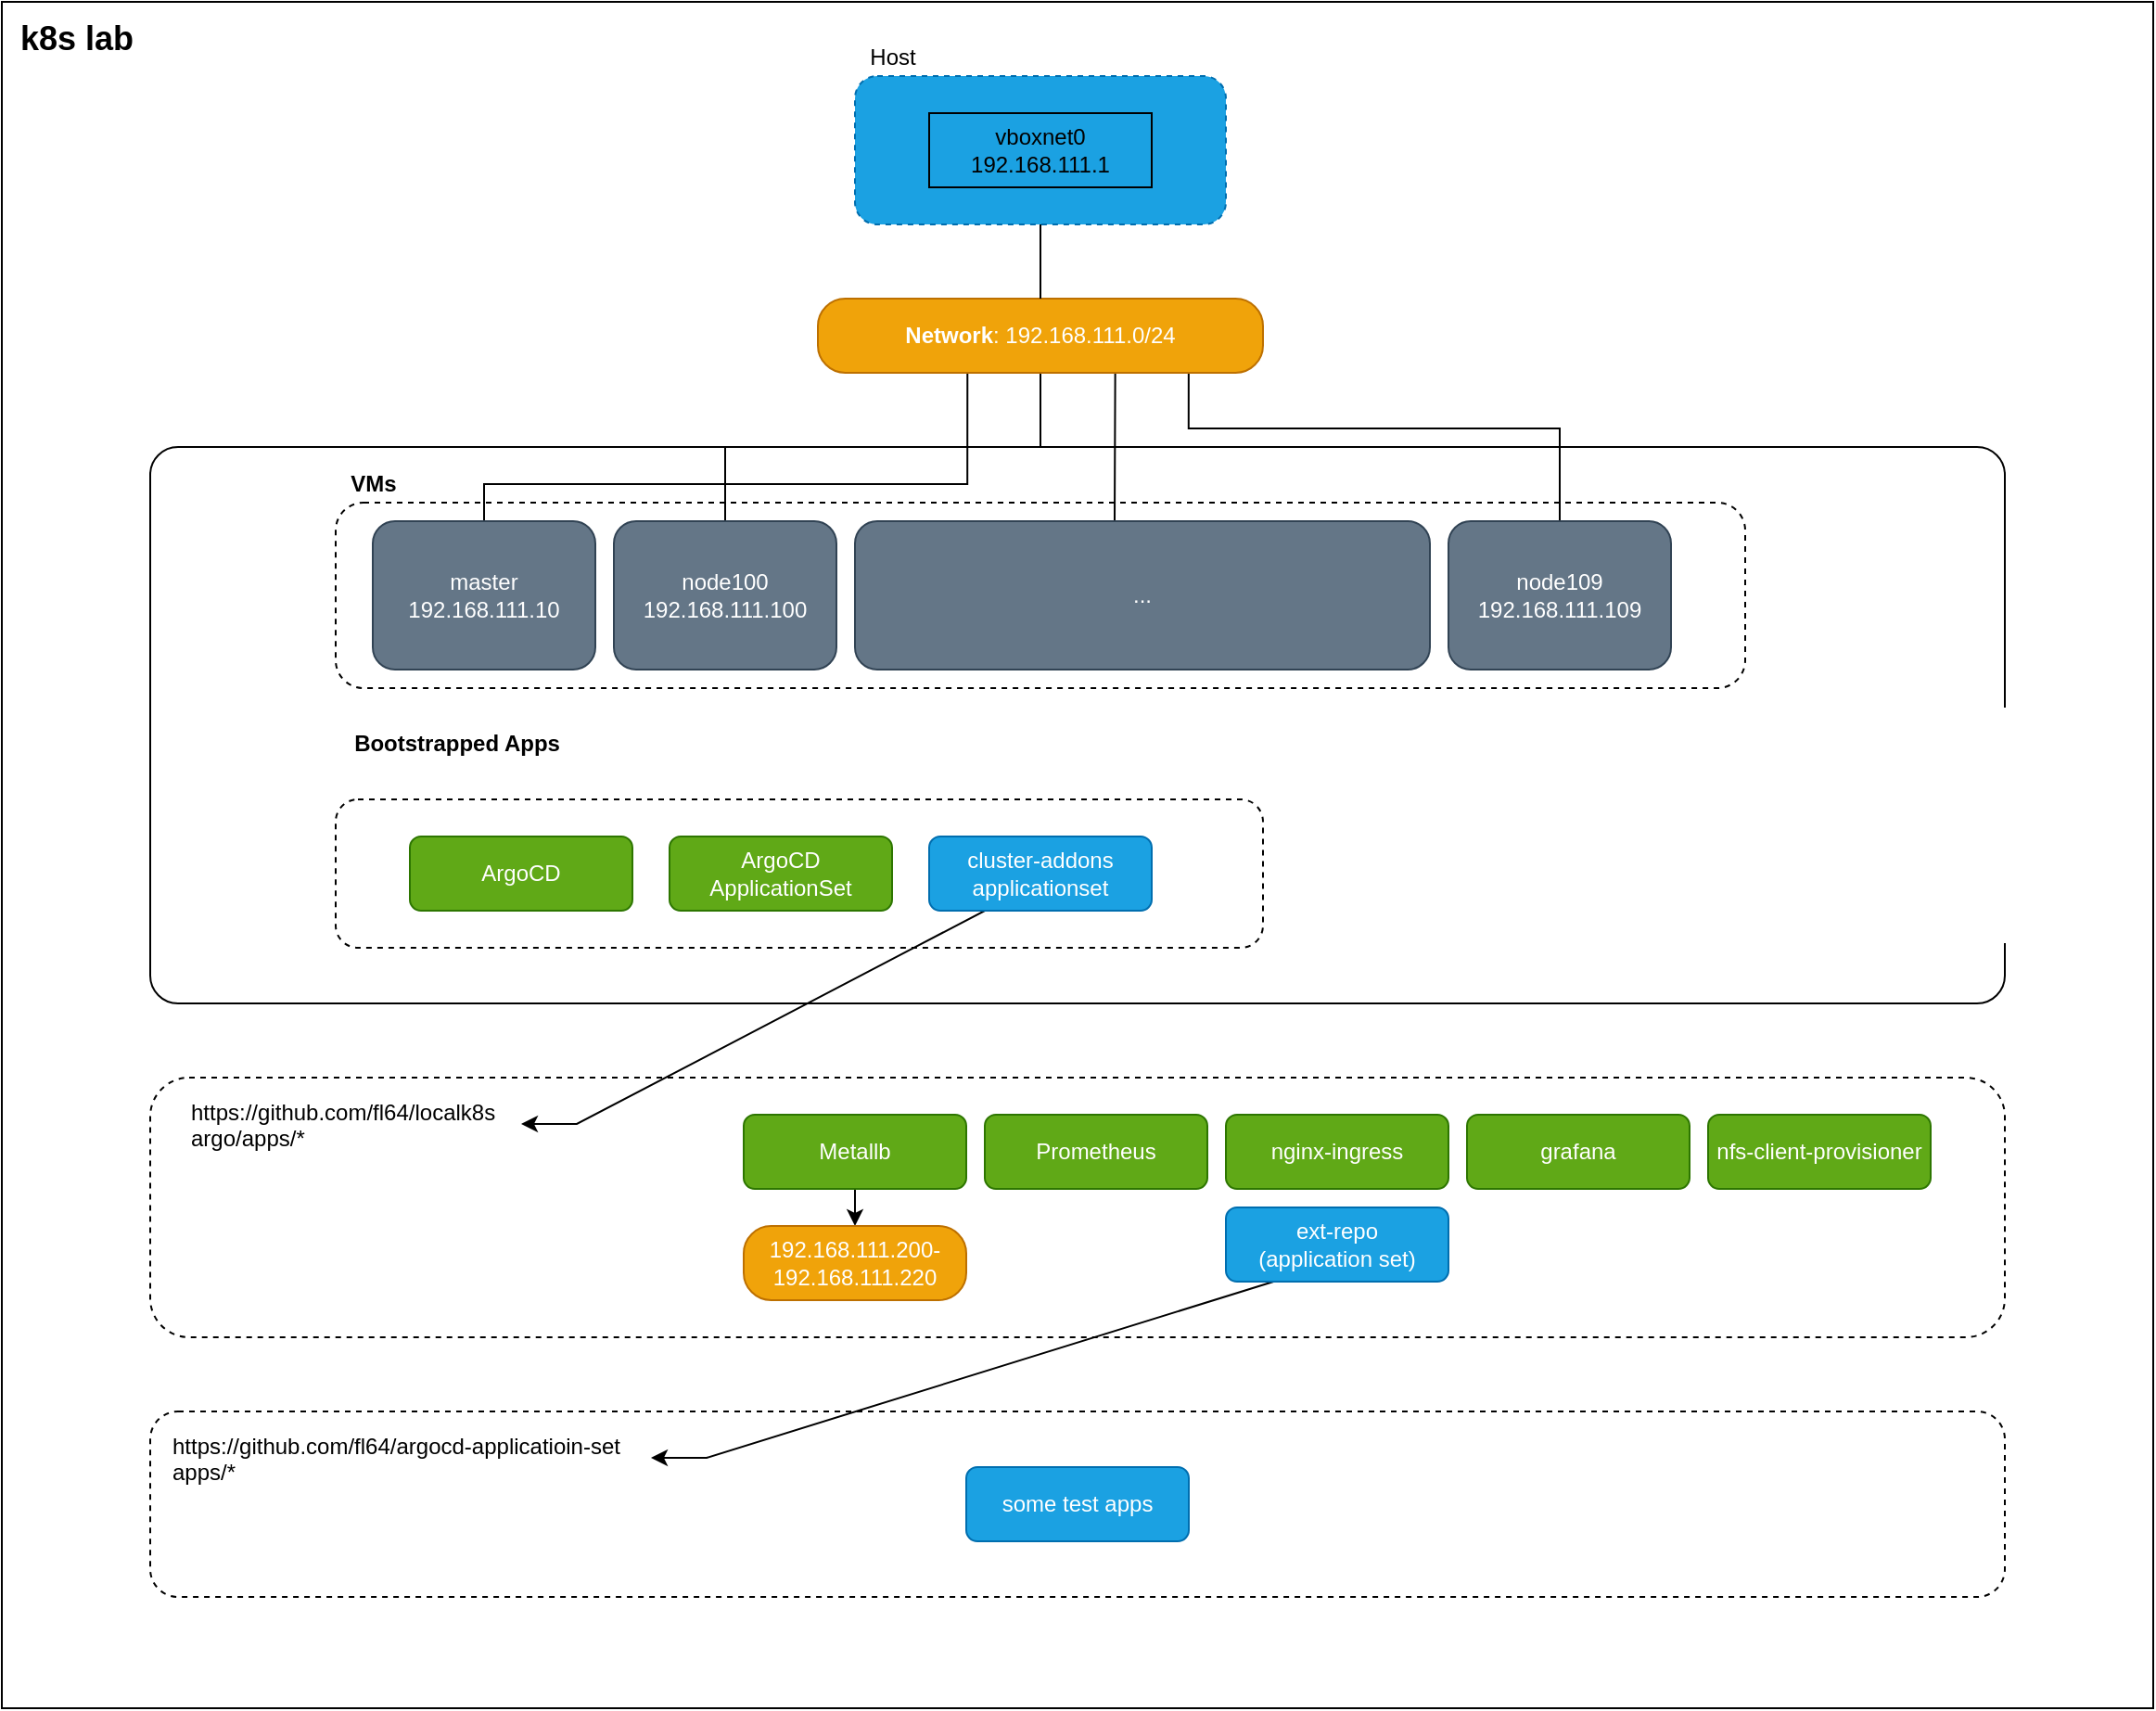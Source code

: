 <mxfile>
    <diagram id="rTpnEa-E7jjdDennPdET" name="Page-1">
        <mxGraphModel dx="2850" dy="624" grid="1" gridSize="10" guides="1" tooltips="1" connect="1" arrows="1" fold="1" page="0" pageScale="1" pageWidth="850" pageHeight="1100" background="none" math="0" shadow="0">
            <root>
                <mxCell id="0"/>
                <mxCell id="1" parent="0"/>
                <mxCell id="44" value="" style="rounded=0;whiteSpace=wrap;html=1;align=left;" vertex="1" parent="1">
                    <mxGeometry x="-40" y="80" width="1160" height="920" as="geometry"/>
                </mxCell>
                <mxCell id="51" value="" style="rounded=1;whiteSpace=wrap;html=1;dashed=1;" vertex="1" parent="1">
                    <mxGeometry x="40" y="840" width="1000" height="100" as="geometry"/>
                </mxCell>
                <mxCell id="28" value="" style="rounded=1;whiteSpace=wrap;html=1;arcSize=5;" parent="1" vertex="1">
                    <mxGeometry x="40" y="320" width="1000" height="300" as="geometry"/>
                </mxCell>
                <mxCell id="43" value="" style="rounded=1;whiteSpace=wrap;html=1;dashed=1;" vertex="1" parent="1">
                    <mxGeometry x="140" y="350" width="760" height="100" as="geometry"/>
                </mxCell>
                <mxCell id="35" value="" style="rounded=1;whiteSpace=wrap;html=1;dashed=1;" parent="1" vertex="1">
                    <mxGeometry x="40" y="660" width="1000" height="140" as="geometry"/>
                </mxCell>
                <mxCell id="30" value="" style="rounded=1;whiteSpace=wrap;html=1;dashed=1;" parent="1" vertex="1">
                    <mxGeometry x="140" y="510" width="500" height="80" as="geometry"/>
                </mxCell>
                <mxCell id="3" value="" style="shape=ext;double=0;rounded=1;whiteSpace=wrap;html=1;dashed=1;fillColor=#1ba1e2;strokeColor=#006EAF;fontColor=#ffffff;" parent="1" vertex="1">
                    <mxGeometry x="420" y="120" width="200" height="80" as="geometry"/>
                </mxCell>
                <mxCell id="tvJjY-yOOGK8GcRBC_pJ-7" style="rounded=0;orthogonalLoop=1;jettySize=auto;html=1;exitX=0.5;exitY=0;exitDx=0;exitDy=0;endArrow=none;endFill=0;edgeStyle=orthogonalEdgeStyle;entryX=0.336;entryY=1.007;entryDx=0;entryDy=0;entryPerimeter=0;" parent="1" source="tvJjY-yOOGK8GcRBC_pJ-2" target="tvJjY-yOOGK8GcRBC_pJ-5" edge="1">
                    <mxGeometry relative="1" as="geometry">
                        <mxPoint x="520" y="283" as="targetPoint"/>
                        <Array as="points">
                            <mxPoint x="380" y="340"/>
                            <mxPoint x="481" y="340"/>
                            <mxPoint x="481" y="280"/>
                        </Array>
                    </mxGeometry>
                </mxCell>
                <mxCell id="tvJjY-yOOGK8GcRBC_pJ-2" value="master&lt;br&gt;192.168.111.10" style="rounded=1;whiteSpace=wrap;html=1;fillColor=#647687;strokeColor=#314354;fontColor=#ffffff;" parent="1" vertex="1">
                    <mxGeometry x="160" y="360" width="120" height="80" as="geometry"/>
                </mxCell>
                <mxCell id="tvJjY-yOOGK8GcRBC_pJ-8" style="rounded=0;orthogonalLoop=1;jettySize=auto;html=1;exitX=0.5;exitY=0;exitDx=0;exitDy=0;entryX=0.5;entryY=1;entryDx=0;entryDy=0;endArrow=none;endFill=0;edgeStyle=orthogonalEdgeStyle;" parent="1" source="tvJjY-yOOGK8GcRBC_pJ-3" target="tvJjY-yOOGK8GcRBC_pJ-5" edge="1">
                    <mxGeometry relative="1" as="geometry"/>
                </mxCell>
                <mxCell id="tvJjY-yOOGK8GcRBC_pJ-3" value="node100&lt;br&gt;192.168.111.100" style="rounded=1;whiteSpace=wrap;html=1;fillColor=#647687;strokeColor=#314354;fontColor=#ffffff;" parent="1" vertex="1">
                    <mxGeometry x="290" y="360" width="120" height="80" as="geometry"/>
                </mxCell>
                <mxCell id="tvJjY-yOOGK8GcRBC_pJ-9" style="rounded=0;orthogonalLoop=1;jettySize=auto;html=1;exitX=0.5;exitY=0;exitDx=0;exitDy=0;endArrow=none;endFill=0;entryX=0.668;entryY=1;entryDx=0;entryDy=0;edgeStyle=orthogonalEdgeStyle;entryPerimeter=0;" parent="1" source="tvJjY-yOOGK8GcRBC_pJ-4" target="tvJjY-yOOGK8GcRBC_pJ-5" edge="1">
                    <mxGeometry relative="1" as="geometry">
                        <mxPoint x="580" y="280" as="targetPoint"/>
                        <Array as="points">
                            <mxPoint x="560" y="360"/>
                            <mxPoint x="560" y="360"/>
                        </Array>
                    </mxGeometry>
                </mxCell>
                <mxCell id="tvJjY-yOOGK8GcRBC_pJ-4" value="..." style="rounded=1;whiteSpace=wrap;html=1;fillColor=#647687;strokeColor=#314354;fontColor=#ffffff;" parent="1" vertex="1">
                    <mxGeometry x="420" y="360" width="310" height="80" as="geometry"/>
                </mxCell>
                <mxCell id="19" style="rounded=0;orthogonalLoop=1;jettySize=auto;html=1;exitX=0.833;exitY=0.997;exitDx=0;exitDy=0;endArrow=none;endFill=0;edgeStyle=orthogonalEdgeStyle;exitPerimeter=0;" parent="1" source="tvJjY-yOOGK8GcRBC_pJ-5" target="18" edge="1">
                    <mxGeometry relative="1" as="geometry">
                        <Array as="points">
                            <mxPoint x="600" y="310"/>
                            <mxPoint x="800" y="310"/>
                        </Array>
                    </mxGeometry>
                </mxCell>
                <mxCell id="tvJjY-yOOGK8GcRBC_pJ-5" value="&lt;b&gt;Network&lt;/b&gt;: 192.168.111.0/24" style="rounded=1;whiteSpace=wrap;html=1;arcSize=37;fillColor=#f0a30a;strokeColor=#BD7000;fontColor=#ffffff;" parent="1" vertex="1">
                    <mxGeometry x="400" y="240" width="240" height="40" as="geometry"/>
                </mxCell>
                <mxCell id="tvJjY-yOOGK8GcRBC_pJ-10" style="rounded=0;orthogonalLoop=1;jettySize=auto;html=1;exitX=0.5;exitY=1;exitDx=0;exitDy=0;entryX=0.5;entryY=0;entryDx=0;entryDy=0;endArrow=none;endFill=0;" parent="1" source="3" target="tvJjY-yOOGK8GcRBC_pJ-5" edge="1">
                    <mxGeometry relative="1" as="geometry"/>
                </mxCell>
                <mxCell id="tvJjY-yOOGK8GcRBC_pJ-6" value="vboxnet0&lt;br&gt;192.168.111.1" style="rounded=0;whiteSpace=wrap;html=1;fillColor=none;" parent="1" vertex="1">
                    <mxGeometry x="460" y="140" width="120" height="40" as="geometry"/>
                </mxCell>
                <mxCell id="4" value="Host" style="text;html=1;align=center;verticalAlign=middle;resizable=0;points=[];autosize=1;" parent="1" vertex="1">
                    <mxGeometry x="420" y="100" width="40" height="20" as="geometry"/>
                </mxCell>
                <mxCell id="18" value="node109&lt;br&gt;192.168.111.109" style="rounded=1;whiteSpace=wrap;html=1;fillColor=#647687;strokeColor=#314354;fontColor=#ffffff;" parent="1" vertex="1">
                    <mxGeometry x="740" y="360" width="120" height="80" as="geometry"/>
                </mxCell>
                <mxCell id="25" value="&lt;font style=&quot;font-size: 18px&quot;&gt;k8s lab&lt;/font&gt;" style="text;html=1;align=center;verticalAlign=middle;resizable=0;points=[];autosize=1;fontStyle=1" parent="1" vertex="1">
                    <mxGeometry x="-40" y="90" width="80" height="20" as="geometry"/>
                </mxCell>
                <mxCell id="26" value="ArgoCD" style="rounded=1;whiteSpace=wrap;html=1;fillColor=#60a917;strokeColor=#2D7600;fontColor=#ffffff;" parent="1" vertex="1">
                    <mxGeometry x="180" y="530" width="120" height="40" as="geometry"/>
                </mxCell>
                <mxCell id="27" value="ArgoCD&lt;br&gt;ApplicationSet" style="rounded=1;whiteSpace=wrap;html=1;fillColor=#60a917;strokeColor=#2D7600;fontColor=#ffffff;" parent="1" vertex="1">
                    <mxGeometry x="320" y="530" width="120" height="40" as="geometry"/>
                </mxCell>
                <mxCell id="29" value="VMs" style="text;html=1;align=center;verticalAlign=middle;resizable=0;points=[];autosize=1;fontStyle=1" parent="1" vertex="1">
                    <mxGeometry x="140" y="330" width="40" height="20" as="geometry"/>
                </mxCell>
                <mxCell id="31" value="Bootstrapped Apps" style="text;html=1;align=center;verticalAlign=middle;resizable=0;points=[];autosize=1;fontStyle=1" parent="1" vertex="1">
                    <mxGeometry x="140" y="470" width="130" height="20" as="geometry"/>
                </mxCell>
                <mxCell id="42" style="edgeStyle=orthogonalEdgeStyle;rounded=0;orthogonalLoop=1;jettySize=auto;html=1;exitX=0.5;exitY=1;exitDx=0;exitDy=0;entryX=0.5;entryY=0;entryDx=0;entryDy=0;" edge="1" parent="1" source="32" target="41">
                    <mxGeometry relative="1" as="geometry"/>
                </mxCell>
                <mxCell id="32" value="Metallb" style="rounded=1;whiteSpace=wrap;html=1;fillColor=#60a917;strokeColor=#2D7600;fontColor=#ffffff;" parent="1" vertex="1">
                    <mxGeometry x="360" y="680" width="120" height="40" as="geometry"/>
                </mxCell>
                <mxCell id="33" value="Prometheus" style="rounded=1;whiteSpace=wrap;html=1;fillColor=#60a917;strokeColor=#2D7600;fontColor=#ffffff;" parent="1" vertex="1">
                    <mxGeometry x="490" y="680" width="120" height="40" as="geometry"/>
                </mxCell>
                <mxCell id="36" value="https://github.com/fl64/localk8s&#10;argo/apps/*" style="text;align=left;verticalAlign=middle;resizable=0;points=[];autosize=1;" parent="1" vertex="1">
                    <mxGeometry x="60" y="670" width="180" height="30" as="geometry"/>
                </mxCell>
                <mxCell id="38" value="nginx-ingress" style="rounded=1;whiteSpace=wrap;html=1;fillColor=#60a917;strokeColor=#2D7600;fontColor=#ffffff;" parent="1" vertex="1">
                    <mxGeometry x="620" y="680" width="120" height="40" as="geometry"/>
                </mxCell>
                <mxCell id="39" value="grafana" style="rounded=1;whiteSpace=wrap;html=1;fillColor=#60a917;strokeColor=#2D7600;fontColor=#ffffff;" vertex="1" parent="1">
                    <mxGeometry x="750" y="680" width="120" height="40" as="geometry"/>
                </mxCell>
                <mxCell id="40" value="nfs-client-provisioner" style="rounded=1;whiteSpace=wrap;html=1;fillColor=#60a917;strokeColor=#2D7600;fontColor=#ffffff;" vertex="1" parent="1">
                    <mxGeometry x="880" y="680" width="120" height="40" as="geometry"/>
                </mxCell>
                <mxCell id="41" value="192.168.111.200-&lt;br&gt;192.168.111.220" style="rounded=1;whiteSpace=wrap;html=1;arcSize=37;fillColor=#f0a30a;strokeColor=#BD7000;fontColor=#ffffff;" vertex="1" parent="1">
                    <mxGeometry x="360" y="740" width="120" height="40" as="geometry"/>
                </mxCell>
                <mxCell id="48" style="edgeStyle=entityRelationEdgeStyle;rounded=0;orthogonalLoop=1;jettySize=auto;html=1;exitX=1;exitY=0.5;exitDx=0;exitDy=0;" edge="1" parent="1" source="45" target="46">
                    <mxGeometry relative="1" as="geometry"/>
                </mxCell>
                <mxCell id="45" value="ext-repo&lt;br&gt;(application set)" style="rounded=1;whiteSpace=wrap;html=1;fillColor=#1ba1e2;strokeColor=#006EAF;fontColor=#ffffff;" vertex="1" parent="1">
                    <mxGeometry x="620" y="730" width="120" height="40" as="geometry"/>
                </mxCell>
                <mxCell id="46" value="https://github.com/fl64/argocd-applicatioin-set&#10;apps/*" style="text;align=left;verticalAlign=middle;resizable=0;points=[];autosize=1;" vertex="1" parent="1">
                    <mxGeometry x="50" y="850" width="260" height="30" as="geometry"/>
                </mxCell>
                <mxCell id="50" style="edgeStyle=entityRelationEdgeStyle;rounded=0;orthogonalLoop=1;jettySize=auto;html=1;exitX=0.5;exitY=1;exitDx=0;exitDy=0;" edge="1" parent="1" source="49" target="36">
                    <mxGeometry relative="1" as="geometry"/>
                </mxCell>
                <mxCell id="49" value="cluster-addons&lt;br&gt;applicationset" style="rounded=1;whiteSpace=wrap;html=1;fillColor=#1ba1e2;strokeColor=#006EAF;fontColor=#ffffff;" vertex="1" parent="1">
                    <mxGeometry x="460" y="530" width="120" height="40" as="geometry"/>
                </mxCell>
                <mxCell id="52" value="some test apps" style="rounded=1;whiteSpace=wrap;html=1;fillColor=#1ba1e2;strokeColor=#006EAF;fontColor=#ffffff;" vertex="1" parent="1">
                    <mxGeometry x="480" y="870" width="120" height="40" as="geometry"/>
                </mxCell>
            </root>
        </mxGraphModel>
    </diagram>
</mxfile>
